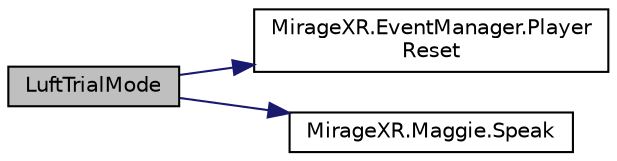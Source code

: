 digraph "LuftTrialMode"
{
 // INTERACTIVE_SVG=YES
 // LATEX_PDF_SIZE
  edge [fontname="Helvetica",fontsize="10",labelfontname="Helvetica",labelfontsize="10"];
  node [fontname="Helvetica",fontsize="10",shape=record];
  rankdir="LR";
  Node1 [label="LuftTrialMode",height=0.2,width=0.4,color="black", fillcolor="grey75", style="filled", fontcolor="black",tooltip="Load Lufttransport trial activity."];
  Node1 -> Node2 [color="midnightblue",fontsize="10",style="solid",fontname="Helvetica"];
  Node2 [label="MirageXR.EventManager.Player\lReset",height=0.2,width=0.4,color="black", fillcolor="white", style="filled",URL="$class_mirage_x_r_1_1_event_manager.html#ae8f19508c84093bdfcd7d98c6044dd20",tooltip="Reset MirageXR player."];
  Node1 -> Node3 [color="midnightblue",fontsize="10",style="solid",fontname="Helvetica"];
  Node3 [label="MirageXR.Maggie.Speak",height=0.2,width=0.4,color="black", fillcolor="white", style="filled",URL="$class_mirage_x_r_1_1_maggie.html#a6b7cce3128e898af11d75ef7f5202a56",tooltip="Speak out text."];
}

